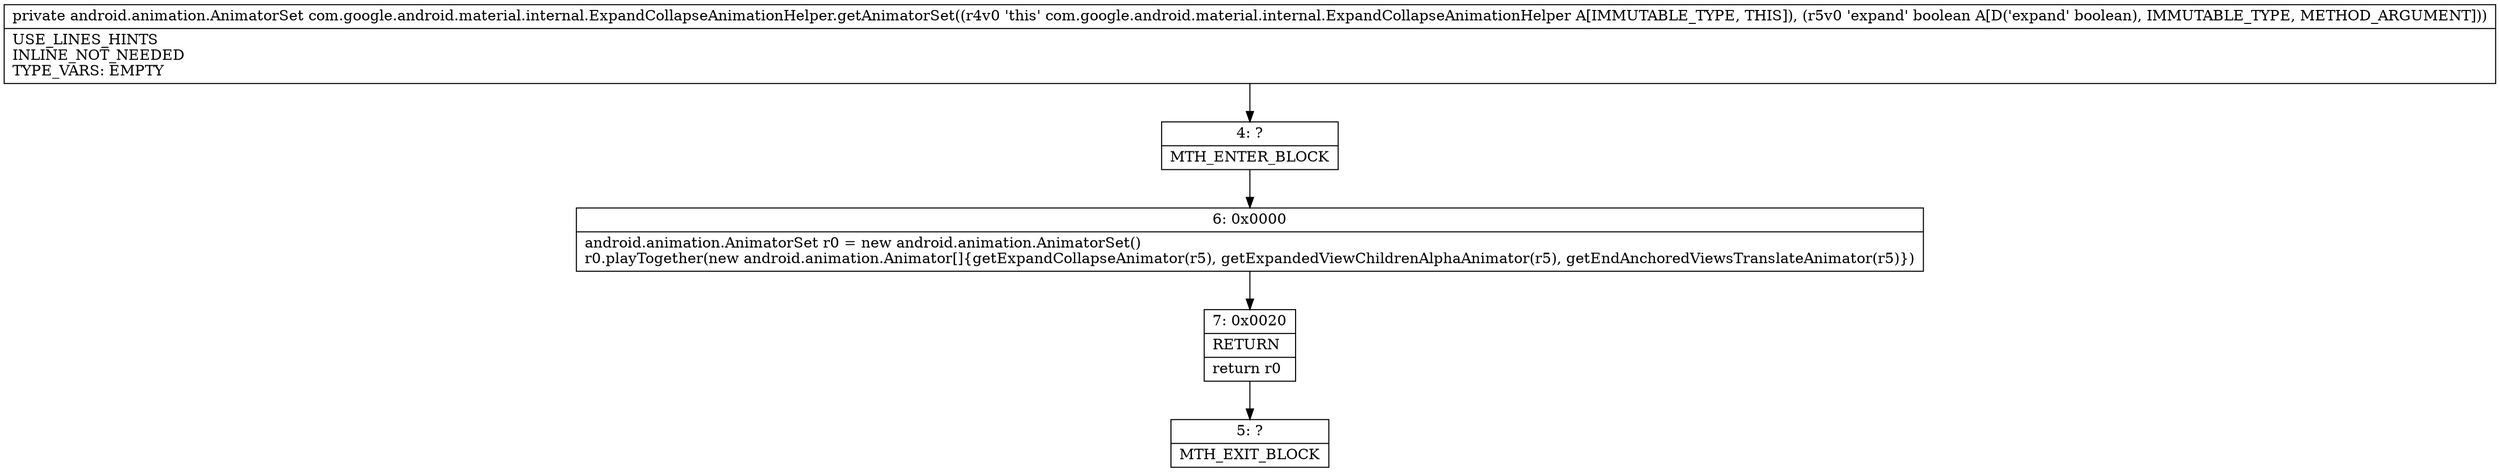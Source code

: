 digraph "CFG forcom.google.android.material.internal.ExpandCollapseAnimationHelper.getAnimatorSet(Z)Landroid\/animation\/AnimatorSet;" {
Node_4 [shape=record,label="{4\:\ ?|MTH_ENTER_BLOCK\l}"];
Node_6 [shape=record,label="{6\:\ 0x0000|android.animation.AnimatorSet r0 = new android.animation.AnimatorSet()\lr0.playTogether(new android.animation.Animator[]\{getExpandCollapseAnimator(r5), getExpandedViewChildrenAlphaAnimator(r5), getEndAnchoredViewsTranslateAnimator(r5)\})\l}"];
Node_7 [shape=record,label="{7\:\ 0x0020|RETURN\l|return r0\l}"];
Node_5 [shape=record,label="{5\:\ ?|MTH_EXIT_BLOCK\l}"];
MethodNode[shape=record,label="{private android.animation.AnimatorSet com.google.android.material.internal.ExpandCollapseAnimationHelper.getAnimatorSet((r4v0 'this' com.google.android.material.internal.ExpandCollapseAnimationHelper A[IMMUTABLE_TYPE, THIS]), (r5v0 'expand' boolean A[D('expand' boolean), IMMUTABLE_TYPE, METHOD_ARGUMENT]))  | USE_LINES_HINTS\lINLINE_NOT_NEEDED\lTYPE_VARS: EMPTY\l}"];
MethodNode -> Node_4;Node_4 -> Node_6;
Node_6 -> Node_7;
Node_7 -> Node_5;
}


